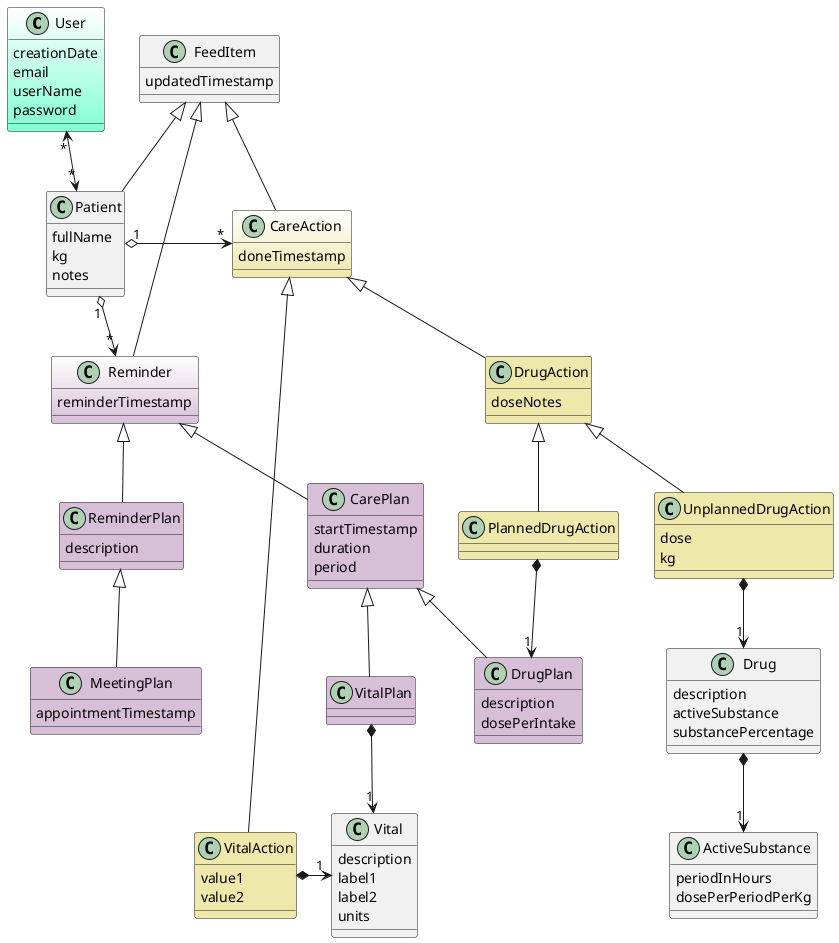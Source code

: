 @startuml

class User #white-aquamarine {
  creationDate
  email
  userName
  password
}
class FeedItem {
  updatedTimestamp
}
class Patient extends FeedItem {
  fullName
  kg
  notes
}
class Reminder #white-thistle extends FeedItem {
  reminderTimestamp
}
class CareAction #white-palegoldenrod extends FeedItem {
  doneTimestamp
}
class CarePlan #thistle  extends Reminder {
  startTimestamp
  duration
  period
}
class DrugPlan #thistle extends CarePlan {
  description
  dosePerIntake
}
class MeetingPlan #thistle extends ReminderPlan {
  appointmentTimestamp
}
class ReminderPlan #thistle extends Reminder {
  description
}
class VitalPlan #thistle extends CarePlan {
}
class DrugAction #palegoldenrod extends CareAction {
  doseNotes
}
class PlannedDrugAction #palegoldenrod extends DrugAction {
}
class UnplannedDrugAction #palegoldenrod extends DrugAction {
  dose
  kg
}
class VitalAction #palegoldenrod extends CareAction {
  value1
  value2
}
class Vital {
  description
  label1
  label2
  units
}
class Drug {
  description
  activeSubstance
  substancePercentage
}
class ActiveSubstance {
  periodInHours
  dosePerPeriodPerKg
}

User "*" <--> "*" Patient
Patient "1" o--> "*" Reminder
Patient "1" o-> "*" CareAction
UnplannedDrugAction *--> "1" Drug
PlannedDrugAction *-> "1" DrugPlan
VitalPlan *--> "1" Vital
VitalAction *-> "1" Vital
Drug *--> "1" ActiveSubstance


@enduml

